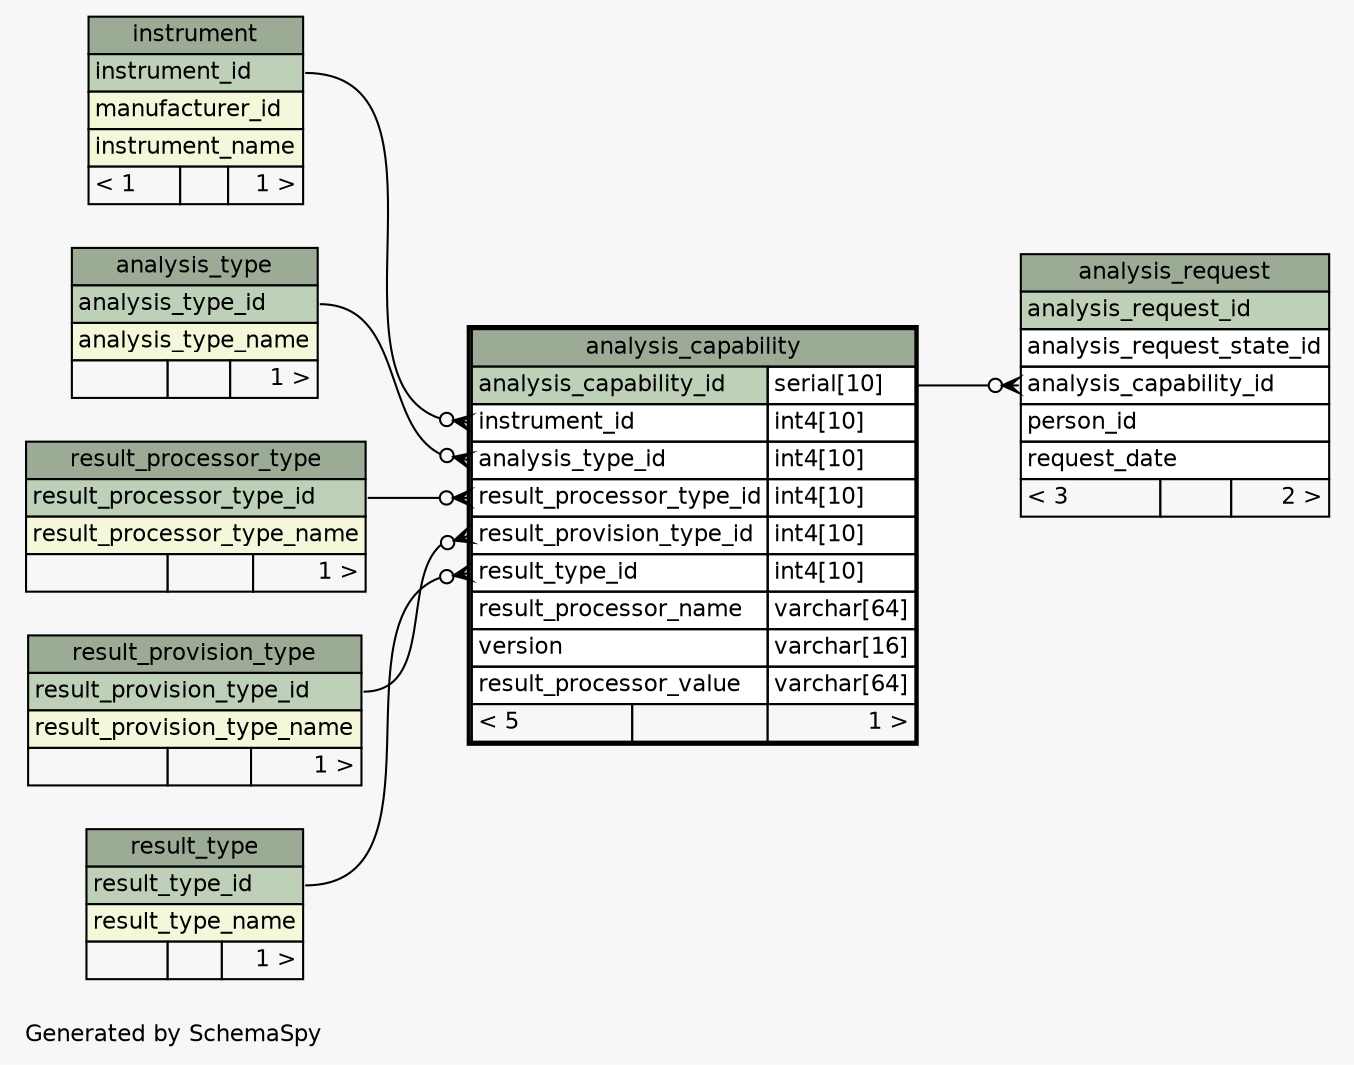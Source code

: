 // dot 2.38.0 on Linux 3.16.0-4-amd64
// SchemaSpy rev 590
digraph "oneDegreeRelationshipsDiagram" {
  graph [
    rankdir="RL"
    bgcolor="#f7f7f7"
    label="\nGenerated by SchemaSpy"
    labeljust="l"
    nodesep="0.18"
    ranksep="0.46"
    fontname="Helvetica"
    fontsize="11"
  ];
  node [
    fontname="Helvetica"
    fontsize="11"
    shape="plaintext"
  ];
  edge [
    arrowsize="0.8"
  ];
  "analysis_capability":"analysis_type_id":w -> "analysis_type":"analysis_type_id":e [arrowhead=none dir=back arrowtail=crowodot];
  "analysis_capability":"instrument_id":w -> "instrument":"instrument_id":e [arrowhead=none dir=back arrowtail=crowodot];
  "analysis_capability":"result_processor_type_id":w -> "result_processor_type":"result_processor_type_id":e [arrowhead=none dir=back arrowtail=crowodot];
  "analysis_capability":"result_provision_type_id":w -> "result_provision_type":"result_provision_type_id":e [arrowhead=none dir=back arrowtail=crowodot];
  "analysis_capability":"result_type_id":w -> "result_type":"result_type_id":e [arrowhead=none dir=back arrowtail=crowodot];
  "analysis_request":"analysis_capability_id":w -> "analysis_capability":"analysis_capability_id.type":e [arrowhead=none dir=back arrowtail=crowodot];
  "analysis_capability" [
    label=<
    <TABLE BORDER="2" CELLBORDER="1" CELLSPACING="0" BGCOLOR="#ffffff">
      <TR><TD COLSPAN="3" BGCOLOR="#9bab96" ALIGN="CENTER">analysis_capability</TD></TR>
      <TR><TD PORT="analysis_capability_id" COLSPAN="2" BGCOLOR="#bed1b8" ALIGN="LEFT">analysis_capability_id</TD><TD PORT="analysis_capability_id.type" ALIGN="LEFT">serial[10]</TD></TR>
      <TR><TD PORT="instrument_id" COLSPAN="2" ALIGN="LEFT">instrument_id</TD><TD PORT="instrument_id.type" ALIGN="LEFT">int4[10]</TD></TR>
      <TR><TD PORT="analysis_type_id" COLSPAN="2" ALIGN="LEFT">analysis_type_id</TD><TD PORT="analysis_type_id.type" ALIGN="LEFT">int4[10]</TD></TR>
      <TR><TD PORT="result_processor_type_id" COLSPAN="2" ALIGN="LEFT">result_processor_type_id</TD><TD PORT="result_processor_type_id.type" ALIGN="LEFT">int4[10]</TD></TR>
      <TR><TD PORT="result_provision_type_id" COLSPAN="2" ALIGN="LEFT">result_provision_type_id</TD><TD PORT="result_provision_type_id.type" ALIGN="LEFT">int4[10]</TD></TR>
      <TR><TD PORT="result_type_id" COLSPAN="2" ALIGN="LEFT">result_type_id</TD><TD PORT="result_type_id.type" ALIGN="LEFT">int4[10]</TD></TR>
      <TR><TD PORT="result_processor_name" COLSPAN="2" ALIGN="LEFT">result_processor_name</TD><TD PORT="result_processor_name.type" ALIGN="LEFT">varchar[64]</TD></TR>
      <TR><TD PORT="version" COLSPAN="2" ALIGN="LEFT">version</TD><TD PORT="version.type" ALIGN="LEFT">varchar[16]</TD></TR>
      <TR><TD PORT="result_processor_value" COLSPAN="2" ALIGN="LEFT">result_processor_value</TD><TD PORT="result_processor_value.type" ALIGN="LEFT">varchar[64]</TD></TR>
      <TR><TD ALIGN="LEFT" BGCOLOR="#f7f7f7">&lt; 5</TD><TD ALIGN="RIGHT" BGCOLOR="#f7f7f7">  </TD><TD ALIGN="RIGHT" BGCOLOR="#f7f7f7">1 &gt;</TD></TR>
    </TABLE>>
    URL="analysis_capability.html"
    tooltip="analysis_capability"
  ];
  "analysis_request" [
    label=<
    <TABLE BORDER="0" CELLBORDER="1" CELLSPACING="0" BGCOLOR="#ffffff">
      <TR><TD COLSPAN="3" BGCOLOR="#9bab96" ALIGN="CENTER">analysis_request</TD></TR>
      <TR><TD PORT="analysis_request_id" COLSPAN="3" BGCOLOR="#bed1b8" ALIGN="LEFT">analysis_request_id</TD></TR>
      <TR><TD PORT="analysis_request_state_id" COLSPAN="3" ALIGN="LEFT">analysis_request_state_id</TD></TR>
      <TR><TD PORT="analysis_capability_id" COLSPAN="3" ALIGN="LEFT">analysis_capability_id</TD></TR>
      <TR><TD PORT="person_id" COLSPAN="3" ALIGN="LEFT">person_id</TD></TR>
      <TR><TD PORT="request_date" COLSPAN="3" ALIGN="LEFT">request_date</TD></TR>
      <TR><TD ALIGN="LEFT" BGCOLOR="#f7f7f7">&lt; 3</TD><TD ALIGN="RIGHT" BGCOLOR="#f7f7f7">  </TD><TD ALIGN="RIGHT" BGCOLOR="#f7f7f7">2 &gt;</TD></TR>
    </TABLE>>
    URL="analysis_request.html"
    tooltip="analysis_request"
  ];
  "analysis_type" [
    label=<
    <TABLE BORDER="0" CELLBORDER="1" CELLSPACING="0" BGCOLOR="#ffffff">
      <TR><TD COLSPAN="3" BGCOLOR="#9bab96" ALIGN="CENTER">analysis_type</TD></TR>
      <TR><TD PORT="analysis_type_id" COLSPAN="3" BGCOLOR="#bed1b8" ALIGN="LEFT">analysis_type_id</TD></TR>
      <TR><TD PORT="analysis_type_name" COLSPAN="3" BGCOLOR="#f4f7da" ALIGN="LEFT">analysis_type_name</TD></TR>
      <TR><TD ALIGN="LEFT" BGCOLOR="#f7f7f7">  </TD><TD ALIGN="RIGHT" BGCOLOR="#f7f7f7">  </TD><TD ALIGN="RIGHT" BGCOLOR="#f7f7f7">1 &gt;</TD></TR>
    </TABLE>>
    URL="analysis_type.html"
    tooltip="analysis_type"
  ];
  "instrument" [
    label=<
    <TABLE BORDER="0" CELLBORDER="1" CELLSPACING="0" BGCOLOR="#ffffff">
      <TR><TD COLSPAN="3" BGCOLOR="#9bab96" ALIGN="CENTER">instrument</TD></TR>
      <TR><TD PORT="instrument_id" COLSPAN="3" BGCOLOR="#bed1b8" ALIGN="LEFT">instrument_id</TD></TR>
      <TR><TD PORT="manufacturer_id" COLSPAN="3" BGCOLOR="#f4f7da" ALIGN="LEFT">manufacturer_id</TD></TR>
      <TR><TD PORT="instrument_name" COLSPAN="3" BGCOLOR="#f4f7da" ALIGN="LEFT">instrument_name</TD></TR>
      <TR><TD ALIGN="LEFT" BGCOLOR="#f7f7f7">&lt; 1</TD><TD ALIGN="RIGHT" BGCOLOR="#f7f7f7">  </TD><TD ALIGN="RIGHT" BGCOLOR="#f7f7f7">1 &gt;</TD></TR>
    </TABLE>>
    URL="instrument.html"
    tooltip="instrument"
  ];
  "result_processor_type" [
    label=<
    <TABLE BORDER="0" CELLBORDER="1" CELLSPACING="0" BGCOLOR="#ffffff">
      <TR><TD COLSPAN="3" BGCOLOR="#9bab96" ALIGN="CENTER">result_processor_type</TD></TR>
      <TR><TD PORT="result_processor_type_id" COLSPAN="3" BGCOLOR="#bed1b8" ALIGN="LEFT">result_processor_type_id</TD></TR>
      <TR><TD PORT="result_processor_type_name" COLSPAN="3" BGCOLOR="#f4f7da" ALIGN="LEFT">result_processor_type_name</TD></TR>
      <TR><TD ALIGN="LEFT" BGCOLOR="#f7f7f7">  </TD><TD ALIGN="RIGHT" BGCOLOR="#f7f7f7">  </TD><TD ALIGN="RIGHT" BGCOLOR="#f7f7f7">1 &gt;</TD></TR>
    </TABLE>>
    URL="result_processor_type.html"
    tooltip="result_processor_type"
  ];
  "result_provision_type" [
    label=<
    <TABLE BORDER="0" CELLBORDER="1" CELLSPACING="0" BGCOLOR="#ffffff">
      <TR><TD COLSPAN="3" BGCOLOR="#9bab96" ALIGN="CENTER">result_provision_type</TD></TR>
      <TR><TD PORT="result_provision_type_id" COLSPAN="3" BGCOLOR="#bed1b8" ALIGN="LEFT">result_provision_type_id</TD></TR>
      <TR><TD PORT="result_provision_type_name" COLSPAN="3" BGCOLOR="#f4f7da" ALIGN="LEFT">result_provision_type_name</TD></TR>
      <TR><TD ALIGN="LEFT" BGCOLOR="#f7f7f7">  </TD><TD ALIGN="RIGHT" BGCOLOR="#f7f7f7">  </TD><TD ALIGN="RIGHT" BGCOLOR="#f7f7f7">1 &gt;</TD></TR>
    </TABLE>>
    URL="result_provision_type.html"
    tooltip="result_provision_type"
  ];
  "result_type" [
    label=<
    <TABLE BORDER="0" CELLBORDER="1" CELLSPACING="0" BGCOLOR="#ffffff">
      <TR><TD COLSPAN="3" BGCOLOR="#9bab96" ALIGN="CENTER">result_type</TD></TR>
      <TR><TD PORT="result_type_id" COLSPAN="3" BGCOLOR="#bed1b8" ALIGN="LEFT">result_type_id</TD></TR>
      <TR><TD PORT="result_type_name" COLSPAN="3" BGCOLOR="#f4f7da" ALIGN="LEFT">result_type_name</TD></TR>
      <TR><TD ALIGN="LEFT" BGCOLOR="#f7f7f7">  </TD><TD ALIGN="RIGHT" BGCOLOR="#f7f7f7">  </TD><TD ALIGN="RIGHT" BGCOLOR="#f7f7f7">1 &gt;</TD></TR>
    </TABLE>>
    URL="result_type.html"
    tooltip="result_type"
  ];
}
